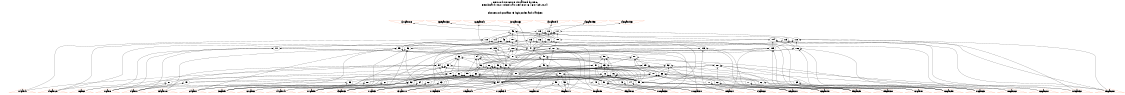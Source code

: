 # Network structure generated by ABC

digraph network {
size = "7.5,10";
center = true;
edge [dir = back];

{
  node [shape = plaintext];
  edge [style = invis];
  LevelTitle1 [label=""];
  LevelTitle2 [label=""];
  Level8 [label = ""];
  Level7 [label = ""];
  Level6 [label = ""];
  Level5 [label = ""];
  Level4 [label = ""];
  Level3 [label = ""];
  Level2 [label = ""];
  Level1 [label = ""];
  Level0 [label = ""];
  LevelTitle1 ->  LevelTitle2 ->  Level8 ->  Level7 ->  Level6 ->  Level5 ->  Level4 ->  Level3 ->  Level2 ->  Level1 ->  Level0;
}

{
  rank = same;
  LevelTitle1;
  title1 [shape=plaintext,
          fontsize=20,
          fontname = "Times-Roman",
          label="Network structure visualized by ABC\nBenchmark \"top\". Time was Wed Oct 16 16:07:29 2024. "
         ];
}

{
  rank = same;
  LevelTitle2;
  title2 [shape=plaintext,
          fontsize=18,
          fontname = "Times-Roman",
          label="The network contains 75 logic nodes and 0 latches.\n"
         ];
}

{
  rank = same;
  Level8;
  Node37 [label = "_421gat_188_", shape = invtriangle, color = coral, fillcolor = coral];
  Node38 [label = "_329gat_133_", shape = invtriangle, color = coral, fillcolor = coral];
  Node39 [label = "_223gat_84_", shape = invtriangle, color = coral, fillcolor = coral];
  Node40 [label = "_370gat_163_", shape = invtriangle, color = coral, fillcolor = coral];
  Node41 [label = "_431gat_194_", shape = invtriangle, color = coral, fillcolor = coral];
  Node42 [label = "_432gat_195_", shape = invtriangle, color = coral, fillcolor = coral];
  Node43 [label = "_430gat_193_", shape = invtriangle, color = coral, fillcolor = coral];
}

{
  rank = same;
  Level7;
  Node45 [label = "45\n", shape = ellipse];
  Node112 [label = "112\n", shape = ellipse];
  Node117 [label = "117\n", shape = ellipse];
  Node119 [label = "119\n", shape = ellipse];
}

{
  rank = same;
  Level6;
  Node46 [label = "46\n", shape = ellipse];
  Node100 [label = "100\n", shape = ellipse];
  Node102 [label = "102\n", shape = ellipse];
  Node104 [label = "104\n", shape = ellipse];
  Node107 [label = "107\n", shape = ellipse];
  Node110 [label = "110\n", shape = ellipse];
  Node113 [label = "113\n", shape = ellipse];
  Node114 [label = "114\n", shape = ellipse];
  Node115 [label = "115\n", shape = ellipse];
  Node116 [label = "116\n", shape = ellipse];
  Node118 [label = "118\n", shape = ellipse];
}

{
  rank = same;
  Level5;
  Node47 [label = "47\n", shape = ellipse];
  Node96 [label = "96\n", shape = ellipse];
  Node99 [label = "99\n", shape = ellipse];
  Node101 [label = "101\n", shape = ellipse];
  Node103 [label = "103\n", shape = ellipse];
  Node105 [label = "105\n", shape = ellipse];
  Node106 [label = "106\n", shape = ellipse];
  Node108 [label = "108\n", shape = ellipse];
  Node109 [label = "109\n", shape = ellipse];
  Node111 [label = "111\n", shape = ellipse];
}

{
  rank = same;
  Level4;
  Node48 [label = "48\n", shape = ellipse];
  Node84 [label = "84\n", shape = ellipse];
  Node87 [label = "87\n", shape = ellipse];
  Node90 [label = "90\n", shape = ellipse];
  Node93 [label = "93\n", shape = ellipse];
  Node97 [label = "97\n", shape = ellipse];
}

{
  rank = same;
  Level3;
  Node49 [label = "49\n", shape = ellipse];
  Node56 [label = "56\n", shape = ellipse];
  Node65 [label = "65\n", shape = ellipse];
  Node85 [label = "85\n", shape = ellipse];
  Node86 [label = "86\n", shape = ellipse];
  Node88 [label = "88\n", shape = ellipse];
  Node89 [label = "89\n", shape = ellipse];
  Node91 [label = "91\n", shape = ellipse];
  Node92 [label = "92\n", shape = ellipse];
  Node94 [label = "94\n", shape = ellipse];
  Node95 [label = "95\n", shape = ellipse];
  Node98 [label = "98\n", shape = ellipse];
}

{
  rank = same;
  Level2;
  Node50 [label = "50\n", shape = ellipse];
  Node57 [label = "57\n", shape = ellipse];
  Node59 [label = "59\n", shape = ellipse];
  Node62 [label = "62\n", shape = ellipse];
  Node66 [label = "66\n", shape = ellipse];
  Node70 [label = "70\n", shape = ellipse];
  Node72 [label = "72\n", shape = ellipse];
  Node76 [label = "76\n", shape = ellipse];
  Node78 [label = "78\n", shape = ellipse];
  Node82 [label = "82\n", shape = ellipse];
}

{
  rank = same;
  Level1;
  Node51 [label = "51\n", shape = ellipse];
  Node52 [label = "52\n", shape = ellipse];
  Node53 [label = "53\n", shape = ellipse];
  Node54 [label = "54\n", shape = ellipse];
  Node55 [label = "55\n", shape = ellipse];
  Node58 [label = "58\n", shape = ellipse];
  Node60 [label = "60\n", shape = ellipse];
  Node61 [label = "61\n", shape = ellipse];
  Node63 [label = "63\n", shape = ellipse];
  Node64 [label = "64\n", shape = ellipse];
  Node67 [label = "67\n", shape = ellipse];
  Node68 [label = "68\n", shape = ellipse];
  Node69 [label = "69\n", shape = ellipse];
  Node71 [label = "71\n", shape = ellipse];
  Node73 [label = "73\n", shape = ellipse];
  Node74 [label = "74\n", shape = ellipse];
  Node75 [label = "75\n", shape = ellipse];
  Node77 [label = "77\n", shape = ellipse];
  Node79 [label = "79\n", shape = ellipse];
  Node80 [label = "80\n", shape = ellipse];
  Node81 [label = "81\n", shape = ellipse];
  Node83 [label = "83\n", shape = ellipse];
}

{
  rank = same;
  Level0;
  Node1 [label = "_1gat_0_", shape = triangle, color = coral, fillcolor = coral];
  Node2 [label = "_11gat_3_", shape = triangle, color = coral, fillcolor = coral];
  Node3 [label = "_17gat_5_", shape = triangle, color = coral, fillcolor = coral];
  Node4 [label = "_95gat_29_", shape = triangle, color = coral, fillcolor = coral];
  Node5 [label = "_112gat_34_", shape = triangle, color = coral, fillcolor = coral];
  Node6 [label = "_4gat_1_", shape = triangle, color = coral, fillcolor = coral];
  Node7 [label = "_30gat_9_", shape = triangle, color = coral, fillcolor = coral];
  Node8 [label = "_27gat_8_", shape = triangle, color = coral, fillcolor = coral];
  Node9 [label = "_8gat_2_", shape = triangle, color = coral, fillcolor = coral];
  Node10 [label = "_40gat_12_", shape = triangle, color = coral, fillcolor = coral];
  Node11 [label = "_47gat_14_", shape = triangle, color = coral, fillcolor = coral];
  Node12 [label = "_69gat_21_", shape = triangle, color = coral, fillcolor = coral];
  Node13 [label = "_73gat_22_", shape = triangle, color = coral, fillcolor = coral];
  Node14 [label = "_89gat_27_", shape = triangle, color = coral, fillcolor = coral];
  Node15 [label = "_53gat_16_", shape = triangle, color = coral, fillcolor = coral];
  Node16 [label = "_115gat_35_", shape = triangle, color = coral, fillcolor = coral];
  Node17 [label = "_37gat_11_", shape = triangle, color = coral, fillcolor = coral];
  Node18 [label = "_63gat_19_", shape = triangle, color = coral, fillcolor = coral];
  Node19 [label = "_99gat_30_", shape = triangle, color = coral, fillcolor = coral];
  Node20 [label = "_79gat_24_", shape = triangle, color = coral, fillcolor = coral];
  Node21 [label = "_14gat_4_", shape = triangle, color = coral, fillcolor = coral];
  Node22 [label = "_102gat_31_", shape = triangle, color = coral, fillcolor = coral];
  Node23 [label = "_24gat_7_", shape = triangle, color = coral, fillcolor = coral];
  Node24 [label = "_82gat_25_", shape = triangle, color = coral, fillcolor = coral];
  Node25 [label = "_66gat_20_", shape = triangle, color = coral, fillcolor = coral];
  Node26 [label = "_43gat_13_", shape = triangle, color = coral, fillcolor = coral];
  Node27 [label = "_92gat_28_", shape = triangle, color = coral, fillcolor = coral];
  Node28 [label = "_76gat_23_", shape = triangle, color = coral, fillcolor = coral];
  Node29 [label = "_86gat_26_", shape = triangle, color = coral, fillcolor = coral];
  Node30 [label = "_50gat_15_", shape = triangle, color = coral, fillcolor = coral];
  Node31 [label = "_108gat_33_", shape = triangle, color = coral, fillcolor = coral];
  Node32 [label = "_21gat_6_", shape = triangle, color = coral, fillcolor = coral];
  Node33 [label = "_60gat_18_", shape = triangle, color = coral, fillcolor = coral];
  Node34 [label = "_56gat_17_", shape = triangle, color = coral, fillcolor = coral];
  Node35 [label = "_105gat_32_", shape = triangle, color = coral, fillcolor = coral];
  Node36 [label = "_34gat_10_", shape = triangle, color = coral, fillcolor = coral];
}

title1 -> title2 [style = invis];
title2 -> Node37 [style = invis];
title2 -> Node38 [style = invis];
title2 -> Node39 [style = invis];
title2 -> Node40 [style = invis];
title2 -> Node41 [style = invis];
title2 -> Node42 [style = invis];
title2 -> Node43 [style = invis];
Node37 -> Node38 [style = invis];
Node38 -> Node39 [style = invis];
Node39 -> Node40 [style = invis];
Node40 -> Node41 [style = invis];
Node41 -> Node42 [style = invis];
Node42 -> Node43 [style = invis];
Node37 -> Node45 [style = solid];
Node38 -> Node97 [style = solid];
Node39 -> Node98 [style = solid];
Node40 -> Node47 [style = solid];
Node41 -> Node112 [style = solid];
Node42 -> Node117 [style = solid];
Node43 -> Node119 [style = solid];
Node45 -> Node46 [style = solid];
Node45 -> Node100 [style = solid];
Node45 -> Node102 [style = solid];
Node45 -> Node104 [style = solid];
Node45 -> Node107 [style = solid];
Node45 -> Node110 [style = solid];
Node46 -> Node47 [style = solid];
Node46 -> Node96 [style = solid];
Node46 -> Node99 [style = solid];
Node46 -> Node10 [style = solid];
Node46 -> Node15 [style = solid];
Node47 -> Node48 [style = solid];
Node47 -> Node84 [style = solid];
Node47 -> Node87 [style = solid];
Node47 -> Node90 [style = solid];
Node47 -> Node93 [style = solid];
Node48 -> Node49 [style = solid];
Node48 -> Node56 [style = solid];
Node48 -> Node65 [style = solid];
Node48 -> Node25 [style = solid];
Node48 -> Node33 [style = solid];
Node48 -> Node34 [style = solid];
Node49 -> Node50 [style = solid];
Node49 -> Node53 [style = solid];
Node49 -> Node54 [style = solid];
Node49 -> Node55 [style = solid];
Node50 -> Node51 [style = solid];
Node50 -> Node52 [style = solid];
Node51 -> Node4 [style = solid];
Node51 -> Node14 [style = solid];
Node51 -> Node22 [style = solid];
Node51 -> Node31 [style = solid];
Node52 -> Node1 [style = solid];
Node52 -> Node6 [style = solid];
Node52 -> Node7 [style = solid];
Node52 -> Node23 [style = solid];
Node53 -> Node30 [style = solid];
Node53 -> Node34 [style = solid];
Node54 -> Node2 [style = solid];
Node54 -> Node3 [style = solid];
Node54 -> Node17 [style = solid];
Node54 -> Node26 [style = solid];
Node54 -> Node30 [style = solid];
Node54 -> Node34 [style = solid];
Node55 -> Node12 [style = solid];
Node55 -> Node18 [style = solid];
Node55 -> Node24 [style = solid];
Node55 -> Node28 [style = solid];
Node56 -> Node57 [style = solid];
Node56 -> Node59 [style = solid];
Node56 -> Node62 [style = solid];
Node57 -> Node53 [style = solid];
Node57 -> Node54 [style = solid];
Node57 -> Node55 [style = solid];
Node57 -> Node51 [style = solid];
Node57 -> Node52 [style = solid];
Node57 -> Node58 [style = solid];
Node58 -> Node33 [style = solid];
Node58 -> Node34 [style = solid];
Node59 -> Node60 [style = solid];
Node59 -> Node54 [style = solid];
Node59 -> Node55 [style = solid];
Node59 -> Node51 [style = solid];
Node59 -> Node52 [style = solid];
Node59 -> Node61 [style = solid];
Node60 -> Node2 [style = solid];
Node60 -> Node3 [style = solid];
Node61 -> Node3 [style = solid];
Node61 -> Node32 [style = solid];
Node62 -> Node63 [style = solid];
Node62 -> Node54 [style = solid];
Node62 -> Node55 [style = solid];
Node62 -> Node51 [style = solid];
Node62 -> Node52 [style = solid];
Node62 -> Node64 [style = solid];
Node63 -> Node17 [style = solid];
Node63 -> Node26 [style = solid];
Node64 -> Node11 [style = solid];
Node64 -> Node26 [style = solid];
Node65 -> Node66 [style = solid];
Node65 -> Node70 [style = solid];
Node65 -> Node72 [style = solid];
Node65 -> Node76 [style = solid];
Node65 -> Node78 [style = solid];
Node65 -> Node82 [style = solid];
Node66 -> Node54 [style = solid];
Node66 -> Node67 [style = solid];
Node66 -> Node68 [style = solid];
Node66 -> Node51 [style = solid];
Node66 -> Node52 [style = solid];
Node66 -> Node69 [style = solid];
Node67 -> Node24 [style = solid];
Node67 -> Node28 [style = solid];
Node68 -> Node12 [style = solid];
Node68 -> Node18 [style = solid];
Node69 -> Node24 [style = solid];
Node69 -> Node29 [style = solid];
Node70 -> Node54 [style = solid];
Node70 -> Node67 [style = solid];
Node70 -> Node68 [style = solid];
Node70 -> Node51 [style = solid];
Node70 -> Node52 [style = solid];
Node70 -> Node71 [style = solid];
Node71 -> Node12 [style = solid];
Node71 -> Node13 [style = solid];
Node72 -> Node54 [style = solid];
Node72 -> Node55 [style = solid];
Node72 -> Node73 [style = solid];
Node72 -> Node74 [style = solid];
Node72 -> Node52 [style = solid];
Node72 -> Node75 [style = solid];
Node73 -> Node22 [style = solid];
Node73 -> Node31 [style = solid];
Node74 -> Node4 [style = solid];
Node74 -> Node14 [style = solid];
Node75 -> Node5 [style = solid];
Node75 -> Node31 [style = solid];
Node76 -> Node54 [style = solid];
Node76 -> Node55 [style = solid];
Node76 -> Node73 [style = solid];
Node76 -> Node74 [style = solid];
Node76 -> Node52 [style = solid];
Node76 -> Node77 [style = solid];
Node77 -> Node4 [style = solid];
Node77 -> Node19 [style = solid];
Node78 -> Node54 [style = solid];
Node78 -> Node55 [style = solid];
Node78 -> Node51 [style = solid];
Node78 -> Node79 [style = solid];
Node78 -> Node80 [style = solid];
Node78 -> Node81 [style = solid];
Node79 -> Node1 [style = solid];
Node79 -> Node6 [style = solid];
Node80 -> Node7 [style = solid];
Node80 -> Node23 [style = solid];
Node81 -> Node6 [style = solid];
Node81 -> Node9 [style = solid];
Node82 -> Node54 [style = solid];
Node82 -> Node55 [style = solid];
Node82 -> Node51 [style = solid];
Node82 -> Node79 [style = solid];
Node82 -> Node80 [style = solid];
Node82 -> Node83 [style = solid];
Node83 -> Node7 [style = solid];
Node83 -> Node36 [style = solid];
Node84 -> Node56 [style = solid];
Node84 -> Node65 [style = solid];
Node84 -> Node85 [style = solid];
Node84 -> Node86 [style = solid];
Node84 -> Node59 [style = solid];
Node84 -> Node62 [style = solid];
Node85 -> Node50 [style = solid];
Node85 -> Node54 [style = solid];
Node85 -> Node55 [style = solid];
Node85 -> Node2 [style = solid];
Node85 -> Node3 [style = solid];
Node85 -> Node8 [style = solid];
Node86 -> Node50 [style = solid];
Node86 -> Node54 [style = solid];
Node86 -> Node55 [style = solid];
Node86 -> Node15 [style = solid];
Node86 -> Node17 [style = solid];
Node86 -> Node26 [style = solid];
Node87 -> Node56 [style = solid];
Node87 -> Node65 [style = solid];
Node87 -> Node88 [style = solid];
Node87 -> Node89 [style = solid];
Node87 -> Node66 [style = solid];
Node87 -> Node70 [style = solid];
Node88 -> Node50 [style = solid];
Node88 -> Node54 [style = solid];
Node88 -> Node68 [style = solid];
Node88 -> Node24 [style = solid];
Node88 -> Node27 [style = solid];
Node88 -> Node28 [style = solid];
Node89 -> Node50 [style = solid];
Node89 -> Node54 [style = solid];
Node89 -> Node67 [style = solid];
Node89 -> Node12 [style = solid];
Node89 -> Node18 [style = solid];
Node89 -> Node20 [style = solid];
Node90 -> Node56 [style = solid];
Node90 -> Node65 [style = solid];
Node90 -> Node91 [style = solid];
Node90 -> Node92 [style = solid];
Node90 -> Node72 [style = solid];
Node90 -> Node76 [style = solid];
Node91 -> Node50 [style = solid];
Node91 -> Node54 [style = solid];
Node91 -> Node55 [style = solid];
Node91 -> Node16 [style = solid];
Node91 -> Node22 [style = solid];
Node91 -> Node31 [style = solid];
Node92 -> Node50 [style = solid];
Node92 -> Node54 [style = solid];
Node92 -> Node55 [style = solid];
Node92 -> Node4 [style = solid];
Node92 -> Node14 [style = solid];
Node92 -> Node35 [style = solid];
Node93 -> Node56 [style = solid];
Node93 -> Node65 [style = solid];
Node93 -> Node94 [style = solid];
Node93 -> Node95 [style = solid];
Node93 -> Node78 [style = solid];
Node93 -> Node82 [style = solid];
Node94 -> Node50 [style = solid];
Node94 -> Node54 [style = solid];
Node94 -> Node55 [style = solid];
Node94 -> Node1 [style = solid];
Node94 -> Node6 [style = solid];
Node94 -> Node21 [style = solid];
Node95 -> Node50 [style = solid];
Node95 -> Node54 [style = solid];
Node95 -> Node55 [style = solid];
Node95 -> Node7 [style = solid];
Node95 -> Node10 [style = solid];
Node95 -> Node23 [style = solid];
Node96 -> Node97 [style = solid];
Node96 -> Node98 [style = solid];
Node96 -> Node11 [style = solid];
Node96 -> Node17 [style = solid];
Node96 -> Node26 [style = solid];
Node97 -> Node56 [style = solid];
Node97 -> Node65 [style = solid];
Node98 -> Node50 [style = solid];
Node98 -> Node54 [style = solid];
Node98 -> Node55 [style = solid];
Node99 -> Node97 [style = solid];
Node99 -> Node98 [style = solid];
Node99 -> Node7 [style = solid];
Node99 -> Node23 [style = solid];
Node99 -> Node36 [style = solid];
Node100 -> Node47 [style = solid];
Node100 -> Node101 [style = solid];
Node100 -> Node25 [style = solid];
Node101 -> Node97 [style = solid];
Node101 -> Node98 [style = solid];
Node101 -> Node30 [style = solid];
Node101 -> Node33 [style = solid];
Node101 -> Node34 [style = solid];
Node102 -> Node47 [style = solid];
Node102 -> Node103 [style = solid];
Node102 -> Node20 [style = solid];
Node103 -> Node97 [style = solid];
Node103 -> Node98 [style = solid];
Node103 -> Node12 [style = solid];
Node103 -> Node13 [style = solid];
Node103 -> Node18 [style = solid];
Node104 -> Node47 [style = solid];
Node104 -> Node105 [style = solid];
Node104 -> Node106 [style = solid];
Node104 -> Node27 [style = solid];
Node104 -> Node35 [style = solid];
Node105 -> Node97 [style = solid];
Node105 -> Node98 [style = solid];
Node105 -> Node4 [style = solid];
Node105 -> Node14 [style = solid];
Node105 -> Node19 [style = solid];
Node106 -> Node97 [style = solid];
Node106 -> Node98 [style = solid];
Node106 -> Node24 [style = solid];
Node106 -> Node28 [style = solid];
Node106 -> Node29 [style = solid];
Node107 -> Node47 [style = solid];
Node107 -> Node108 [style = solid];
Node107 -> Node109 [style = solid];
Node107 -> Node8 [style = solid];
Node107 -> Node16 [style = solid];
Node108 -> Node97 [style = solid];
Node108 -> Node98 [style = solid];
Node108 -> Node5 [style = solid];
Node108 -> Node22 [style = solid];
Node108 -> Node31 [style = solid];
Node109 -> Node97 [style = solid];
Node109 -> Node98 [style = solid];
Node109 -> Node2 [style = solid];
Node109 -> Node3 [style = solid];
Node109 -> Node32 [style = solid];
Node110 -> Node47 [style = solid];
Node110 -> Node111 [style = solid];
Node110 -> Node21 [style = solid];
Node111 -> Node97 [style = solid];
Node111 -> Node98 [style = solid];
Node111 -> Node1 [style = solid];
Node111 -> Node6 [style = solid];
Node111 -> Node9 [style = solid];
Node112 -> Node113 [style = solid];
Node112 -> Node114 [style = solid];
Node112 -> Node100 [style = solid];
Node112 -> Node102 [style = solid];
Node112 -> Node115 [style = solid];
Node112 -> Node116 [style = solid];
Node113 -> Node47 [style = solid];
Node113 -> Node96 [style = solid];
Node113 -> Node15 [style = solid];
Node114 -> Node47 [style = solid];
Node114 -> Node99 [style = solid];
Node114 -> Node10 [style = solid];
Node115 -> Node47 [style = solid];
Node115 -> Node106 [style = solid];
Node115 -> Node27 [style = solid];
Node116 -> Node47 [style = solid];
Node116 -> Node109 [style = solid];
Node116 -> Node8 [style = solid];
Node117 -> Node113 [style = solid];
Node117 -> Node114 [style = solid];
Node117 -> Node100 [style = solid];
Node117 -> Node102 [style = solid];
Node117 -> Node116 [style = solid];
Node117 -> Node118 [style = solid];
Node118 -> Node47 [style = solid];
Node118 -> Node105 [style = solid];
Node118 -> Node106 [style = solid];
Node118 -> Node27 [style = solid];
Node118 -> Node35 [style = solid];
Node119 -> Node113 [style = solid];
Node119 -> Node114 [style = solid];
Node119 -> Node100 [style = solid];
Node119 -> Node116 [style = solid];
}


